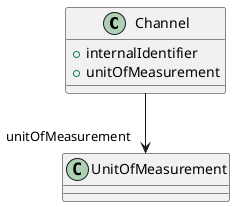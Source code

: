 @startuml
class Channel {
+internalIdentifier
+unitOfMeasurement

}
Channel -d-> "unitOfMeasurement" UnitOfMeasurement

@enduml